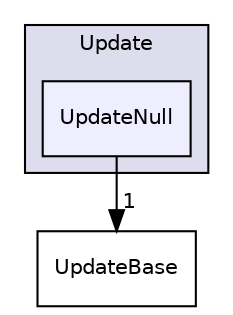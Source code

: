 digraph "C:/HAL/PG関係/03_作成プログラム/03_HAL授業/就職作品/Project/source/04_Tool/Component/Update/UpdateNull" {
  compound=true
  node [ fontsize="10", fontname="Helvetica"];
  edge [ labelfontsize="10", labelfontname="Helvetica"];
  subgraph clusterdir_7cdf09aefd472c9458caa177607bf1fc {
    graph [ bgcolor="#ddddee", pencolor="black", label="Update" fontname="Helvetica", fontsize="10", URL="dir_7cdf09aefd472c9458caa177607bf1fc.html"]
  dir_29f8f37e93e01faa10b0e2e53223d98c [shape=box, label="UpdateNull", style="filled", fillcolor="#eeeeff", pencolor="black", URL="dir_29f8f37e93e01faa10b0e2e53223d98c.html"];
  }
  dir_4e1aa189b4142cce635f1ae5f2f57b42 [shape=box label="UpdateBase" URL="dir_4e1aa189b4142cce635f1ae5f2f57b42.html"];
  dir_29f8f37e93e01faa10b0e2e53223d98c->dir_4e1aa189b4142cce635f1ae5f2f57b42 [headlabel="1", labeldistance=1.5 headhref="dir_000103_000102.html"];
}
